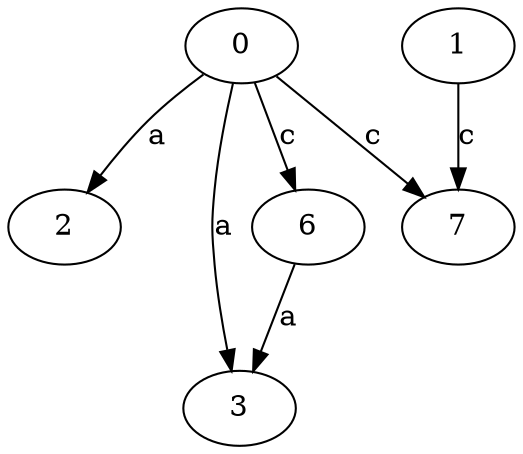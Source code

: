 strict digraph  {
2;
3;
0;
1;
6;
7;
0 -> 2  [label=a];
0 -> 3  [label=a];
0 -> 6  [label=c];
0 -> 7  [label=c];
1 -> 7  [label=c];
6 -> 3  [label=a];
}
